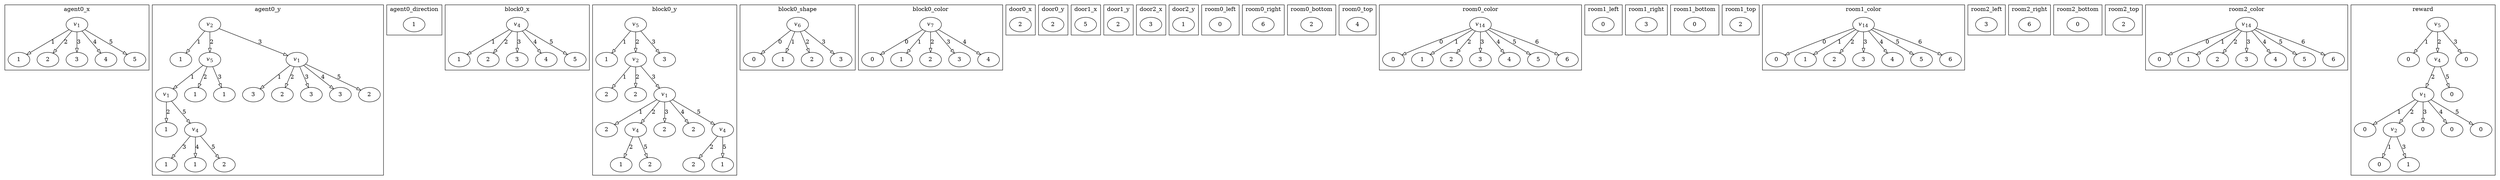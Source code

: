 digraph {
edge [arrowhead=empty]

subgraph cluster_agent0_x {
label="agent0_x"
agent0_x_n0 [label=<<i>v</i><sub>1</sub>>]
agent0_x_n0 -> agent0_x_n1 [label=<1>]
agent0_x_n1 [label="1"]
agent0_x_n0 -> agent0_x_n2 [label=<2>]
agent0_x_n2 [label="2"]
agent0_x_n0 -> agent0_x_n3 [label=<3>]
agent0_x_n3 [label="3"]
agent0_x_n0 -> agent0_x_n4 [label=<4>]
agent0_x_n4 [label="4"]
agent0_x_n0 -> agent0_x_n5 [label=<5>]
agent0_x_n5 [label="5"]
}

subgraph cluster_agent0_y {
label="agent0_y"
agent0_y_n0 [label=<<i>v</i><sub>2</sub>>]
agent0_y_n0 -> agent0_y_n1 [label=<1>]
agent0_y_n1 [label="1"]
agent0_y_n0 -> agent0_y_n2 [label=<2>]
agent0_y_n2 [label=<<i>v</i><sub>5</sub>>]
agent0_y_n2 -> agent0_y_n3 [label=<1>]
agent0_y_n3 [label=<<i>v</i><sub>1</sub>>]
agent0_y_n3 -> agent0_y_n4 [label=<2>]
agent0_y_n4 [label="1"]
agent0_y_n3 -> agent0_y_n5 [label=<5>]
agent0_y_n5 [label=<<i>v</i><sub>4</sub>>]
agent0_y_n5 -> agent0_y_n6 [label=<3>]
agent0_y_n6 [label="1"]
agent0_y_n5 -> agent0_y_n7 [label=<4>]
agent0_y_n7 [label="1"]
agent0_y_n5 -> agent0_y_n8 [label=<5>]
agent0_y_n8 [label="2"]
agent0_y_n2 -> agent0_y_n9 [label=<2>]
agent0_y_n9 [label="1"]
agent0_y_n2 -> agent0_y_n10 [label=<3>]
agent0_y_n10 [label="1"]
agent0_y_n0 -> agent0_y_n11 [label=<3>]
agent0_y_n11 [label=<<i>v</i><sub>1</sub>>]
agent0_y_n11 -> agent0_y_n12 [label=<1>]
agent0_y_n12 [label="3"]
agent0_y_n11 -> agent0_y_n13 [label=<2>]
agent0_y_n13 [label="2"]
agent0_y_n11 -> agent0_y_n14 [label=<3>]
agent0_y_n14 [label="3"]
agent0_y_n11 -> agent0_y_n15 [label=<4>]
agent0_y_n15 [label="3"]
agent0_y_n11 -> agent0_y_n16 [label=<5>]
agent0_y_n16 [label="2"]
}

subgraph cluster_agent0_direction {
label="agent0_direction"
agent0_direction_n0 [label="1"]
}

subgraph cluster_block0_x {
label="block0_x"
block0_x_n0 [label=<<i>v</i><sub>4</sub>>]
block0_x_n0 -> block0_x_n1 [label=<1>]
block0_x_n1 [label="1"]
block0_x_n0 -> block0_x_n2 [label=<2>]
block0_x_n2 [label="2"]
block0_x_n0 -> block0_x_n3 [label=<3>]
block0_x_n3 [label="3"]
block0_x_n0 -> block0_x_n4 [label=<4>]
block0_x_n4 [label="4"]
block0_x_n0 -> block0_x_n5 [label=<5>]
block0_x_n5 [label="5"]
}

subgraph cluster_block0_y {
label="block0_y"
block0_y_n0 [label=<<i>v</i><sub>5</sub>>]
block0_y_n0 -> block0_y_n1 [label=<1>]
block0_y_n1 [label="1"]
block0_y_n0 -> block0_y_n2 [label=<2>]
block0_y_n2 [label=<<i>v</i><sub>2</sub>>]
block0_y_n2 -> block0_y_n3 [label=<1>]
block0_y_n3 [label="2"]
block0_y_n2 -> block0_y_n4 [label=<2>]
block0_y_n4 [label="2"]
block0_y_n2 -> block0_y_n5 [label=<3>]
block0_y_n5 [label=<<i>v</i><sub>1</sub>>]
block0_y_n5 -> block0_y_n6 [label=<1>]
block0_y_n6 [label="2"]
block0_y_n5 -> block0_y_n7 [label=<2>]
block0_y_n7 [label=<<i>v</i><sub>4</sub>>]
block0_y_n7 -> block0_y_n8 [label=<2>]
block0_y_n8 [label="1"]
block0_y_n7 -> block0_y_n9 [label=<5>]
block0_y_n9 [label="2"]
block0_y_n5 -> block0_y_n10 [label=<3>]
block0_y_n10 [label="2"]
block0_y_n5 -> block0_y_n11 [label=<4>]
block0_y_n11 [label="2"]
block0_y_n5 -> block0_y_n12 [label=<5>]
block0_y_n12 [label=<<i>v</i><sub>4</sub>>]
block0_y_n12 -> block0_y_n13 [label=<2>]
block0_y_n13 [label="2"]
block0_y_n12 -> block0_y_n14 [label=<5>]
block0_y_n14 [label="1"]
block0_y_n0 -> block0_y_n15 [label=<3>]
block0_y_n15 [label="3"]
}

subgraph cluster_block0_shape {
label="block0_shape"
block0_shape_n0 [label=<<i>v</i><sub>6</sub>>]
block0_shape_n0 -> block0_shape_n1 [label=<0>]
block0_shape_n1 [label="0"]
block0_shape_n0 -> block0_shape_n2 [label=<1>]
block0_shape_n2 [label="1"]
block0_shape_n0 -> block0_shape_n3 [label=<2>]
block0_shape_n3 [label="2"]
block0_shape_n0 -> block0_shape_n4 [label=<3>]
block0_shape_n4 [label="3"]
}

subgraph cluster_block0_color {
label="block0_color"
block0_color_n0 [label=<<i>v</i><sub>7</sub>>]
block0_color_n0 -> block0_color_n1 [label=<0>]
block0_color_n1 [label="0"]
block0_color_n0 -> block0_color_n2 [label=<1>]
block0_color_n2 [label="1"]
block0_color_n0 -> block0_color_n3 [label=<2>]
block0_color_n3 [label="2"]
block0_color_n0 -> block0_color_n4 [label=<3>]
block0_color_n4 [label="3"]
block0_color_n0 -> block0_color_n5 [label=<4>]
block0_color_n5 [label="4"]
}

subgraph cluster_door0_x {
label="door0_x"
door0_x_n0 [label="2"]
}

subgraph cluster_door0_y {
label="door0_y"
door0_y_n0 [label="2"]
}

subgraph cluster_door1_x {
label="door1_x"
door1_x_n0 [label="5"]
}

subgraph cluster_door1_y {
label="door1_y"
door1_y_n0 [label="2"]
}

subgraph cluster_door2_x {
label="door2_x"
door2_x_n0 [label="3"]
}

subgraph cluster_door2_y {
label="door2_y"
door2_y_n0 [label="1"]
}

subgraph cluster_room0_left {
label="room0_left"
room0_left_n0 [label="0"]
}

subgraph cluster_room0_right {
label="room0_right"
room0_right_n0 [label="6"]
}

subgraph cluster_room0_bottom {
label="room0_bottom"
room0_bottom_n0 [label="2"]
}

subgraph cluster_room0_top {
label="room0_top"
room0_top_n0 [label="4"]
}

subgraph cluster_room0_color {
label="room0_color"
room0_color_n0 [label=<<i>v</i><sub>14</sub>>]
room0_color_n0 -> room0_color_n1 [label=<0>]
room0_color_n1 [label="0"]
room0_color_n0 -> room0_color_n2 [label=<1>]
room0_color_n2 [label="1"]
room0_color_n0 -> room0_color_n3 [label=<2>]
room0_color_n3 [label="2"]
room0_color_n0 -> room0_color_n4 [label=<3>]
room0_color_n4 [label="3"]
room0_color_n0 -> room0_color_n5 [label=<4>]
room0_color_n5 [label="4"]
room0_color_n0 -> room0_color_n6 [label=<5>]
room0_color_n6 [label="5"]
room0_color_n0 -> room0_color_n7 [label=<6>]
room0_color_n7 [label="6"]
}

subgraph cluster_room1_left {
label="room1_left"
room1_left_n0 [label="0"]
}

subgraph cluster_room1_right {
label="room1_right"
room1_right_n0 [label="3"]
}

subgraph cluster_room1_bottom {
label="room1_bottom"
room1_bottom_n0 [label="0"]
}

subgraph cluster_room1_top {
label="room1_top"
room1_top_n0 [label="2"]
}

subgraph cluster_room1_color {
label="room1_color"
room1_color_n0 [label=<<i>v</i><sub>14</sub>>]
room1_color_n0 -> room1_color_n1 [label=<0>]
room1_color_n1 [label="0"]
room1_color_n0 -> room1_color_n2 [label=<1>]
room1_color_n2 [label="1"]
room1_color_n0 -> room1_color_n3 [label=<2>]
room1_color_n3 [label="2"]
room1_color_n0 -> room1_color_n4 [label=<3>]
room1_color_n4 [label="3"]
room1_color_n0 -> room1_color_n5 [label=<4>]
room1_color_n5 [label="4"]
room1_color_n0 -> room1_color_n6 [label=<5>]
room1_color_n6 [label="5"]
room1_color_n0 -> room1_color_n7 [label=<6>]
room1_color_n7 [label="6"]
}

subgraph cluster_room2_left {
label="room2_left"
room2_left_n0 [label="3"]
}

subgraph cluster_room2_right {
label="room2_right"
room2_right_n0 [label="6"]
}

subgraph cluster_room2_bottom {
label="room2_bottom"
room2_bottom_n0 [label="0"]
}

subgraph cluster_room2_top {
label="room2_top"
room2_top_n0 [label="2"]
}

subgraph cluster_room2_color {
label="room2_color"
room2_color_n0 [label=<<i>v</i><sub>14</sub>>]
room2_color_n0 -> room2_color_n1 [label=<0>]
room2_color_n1 [label="0"]
room2_color_n0 -> room2_color_n2 [label=<1>]
room2_color_n2 [label="1"]
room2_color_n0 -> room2_color_n3 [label=<2>]
room2_color_n3 [label="2"]
room2_color_n0 -> room2_color_n4 [label=<3>]
room2_color_n4 [label="3"]
room2_color_n0 -> room2_color_n5 [label=<4>]
room2_color_n5 [label="4"]
room2_color_n0 -> room2_color_n6 [label=<5>]
room2_color_n6 [label="5"]
room2_color_n0 -> room2_color_n7 [label=<6>]
room2_color_n7 [label="6"]
}

subgraph cluster_reward {
label="reward"
reward_n0 [label=<<i>v</i><sub>5</sub>>]
reward_n0 -> reward_n1 [label=<1>]
reward_n1 [label="0"]
reward_n0 -> reward_n2 [label=<2>]
reward_n2 [label=<<i>v</i><sub>4</sub>>]
reward_n2 -> reward_n3 [label=<2>]
reward_n3 [label=<<i>v</i><sub>1</sub>>]
reward_n3 -> reward_n4 [label=<1>]
reward_n4 [label="0"]
reward_n3 -> reward_n5 [label=<2>]
reward_n5 [label=<<i>v</i><sub>2</sub>>]
reward_n5 -> reward_n6 [label=<1>]
reward_n6 [label="0"]
reward_n5 -> reward_n7 [label=<3>]
reward_n7 [label="1"]
reward_n3 -> reward_n8 [label=<3>]
reward_n8 [label="0"]
reward_n3 -> reward_n9 [label=<4>]
reward_n9 [label="0"]
reward_n3 -> reward_n10 [label=<5>]
reward_n10 [label="0"]
reward_n2 -> reward_n11 [label=<5>]
reward_n11 [label="0"]
reward_n0 -> reward_n12 [label=<3>]
reward_n12 [label="0"]
}
}
